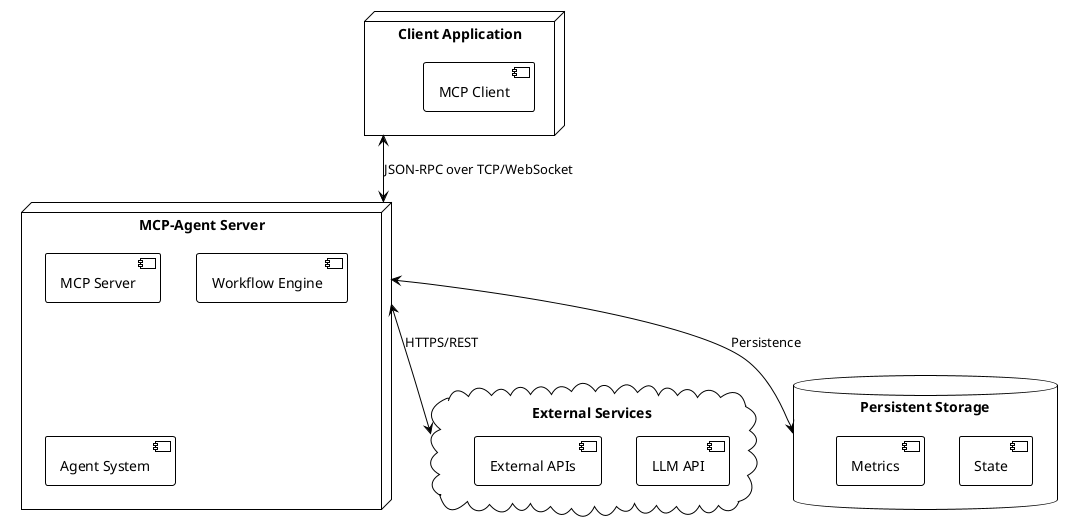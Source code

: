 @startuml
!theme plain

node "Client Application" as client {
    [MCP Client] as mcpClient
}

node "MCP-Agent Server" as server {
    [MCP Server] as mcpServer
    [Workflow Engine] as workflow
    [Agent System] as agent
}

cloud "External Services" as external {
    [LLM API] as llm
    [External APIs] as api
}

database "Persistent Storage" as db {
    [State] as state
    [Metrics] as metrics
}

client <--> server : JSON-RPC over TCP/WebSocket
server <--> external : HTTPS/REST
server <--> db : Persistence

@enduml

